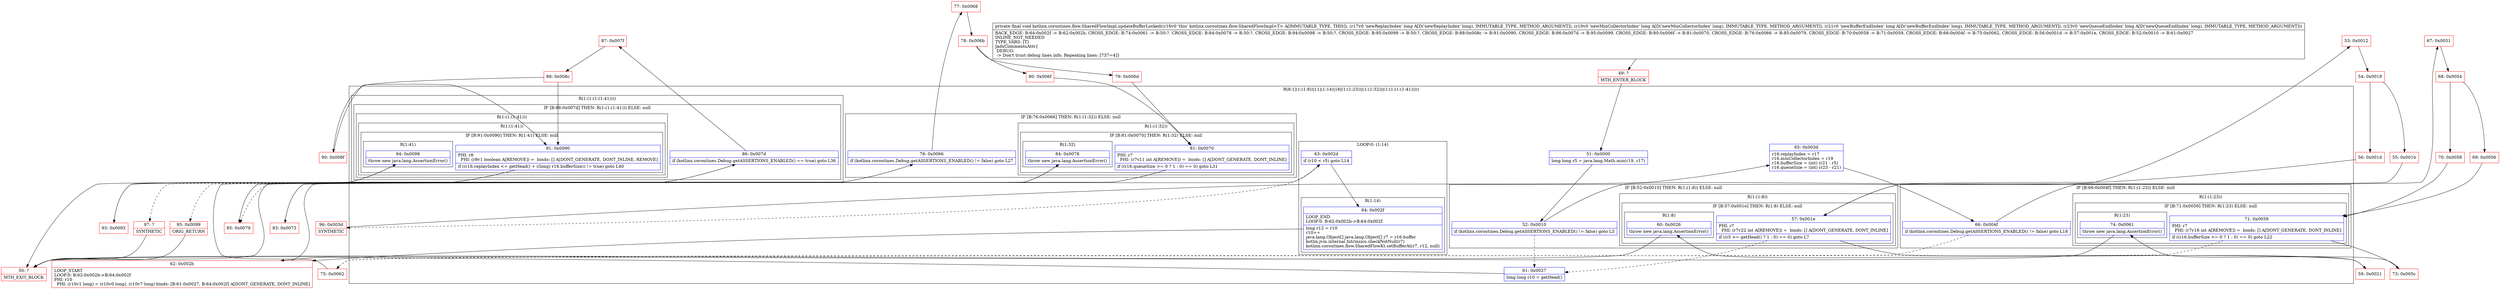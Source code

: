 digraph "CFG forkotlinx.coroutines.flow.SharedFlowImpl.updateBufferLocked(JJJJ)V" {
subgraph cluster_Region_619580309 {
label = "R(8:1|(1:(1:8))|11|(1:14)|16|(1:(1:23))|(1:(1:32))|(1:(1:(1:(1:41)))))";
node [shape=record,color=blue];
Node_51 [shape=record,label="{51\:\ 0x0000|long long r5 = java.lang.Math.min(r19, r17)\l}"];
subgraph cluster_IfRegion_1588727625 {
label = "IF [B:52:0x0010] THEN: R(1:(1:8)) ELSE: null";
node [shape=record,color=blue];
Node_52 [shape=record,label="{52\:\ 0x0010|if (kotlinx.coroutines.Debug.getASSERTIONS_ENABLED() != false) goto L3\l}"];
subgraph cluster_Region_1248966752 {
label = "R(1:(1:8))";
node [shape=record,color=blue];
subgraph cluster_IfRegion_205706547 {
label = "IF [B:57:0x001e] THEN: R(1:8) ELSE: null";
node [shape=record,color=blue];
Node_57 [shape=record,label="{57\:\ 0x001e|PHI: r7 \l  PHI: (r7v22 int A[REMOVE]) =  binds: [] A[DONT_GENERATE, DONT_INLINE]\l|if ((r5 \>= getHead() ? 1 : 0) == 0) goto L7\l}"];
subgraph cluster_Region_1277626428 {
label = "R(1:8)";
node [shape=record,color=blue];
Node_60 [shape=record,label="{60\:\ 0x0026|throw new java.lang.AssertionError()\l}"];
}
}
}
}
Node_61 [shape=record,label="{61\:\ 0x0027|long long r10 = getHead()\l}"];
subgraph cluster_LoopRegion_534343373 {
label = "LOOP:0: (1:14)";
node [shape=record,color=blue];
Node_63 [shape=record,label="{63\:\ 0x002d|if (r10 \< r5) goto L14\l}"];
subgraph cluster_Region_132894674 {
label = "R(1:14)";
node [shape=record,color=blue];
Node_64 [shape=record,label="{64\:\ 0x002f|LOOP_END\lLOOP:0: B:62:0x002b\-\>B:64:0x002f\l|long r12 = r10\lr10++\ljava.lang.Object[] java.lang.Object[] r7 = r16.buffer\lkotlin.jvm.internal.Intrinsics.checkNotNull(r7)\lkotlinx.coroutines.flow.SharedFlowKt.setBufferAt(r7, r12, null)\l}"];
}
}
Node_65 [shape=record,label="{65\:\ 0x003d|r16.replayIndex = r17\lr16.minCollectorIndex = r19\lr16.bufferSize = (int) (r21 \- r5)\lr16.queueSize = (int) (r23 \- r21)\l}"];
subgraph cluster_IfRegion_1453441179 {
label = "IF [B:66:0x004f] THEN: R(1:(1:23)) ELSE: null";
node [shape=record,color=blue];
Node_66 [shape=record,label="{66\:\ 0x004f|if (kotlinx.coroutines.Debug.getASSERTIONS_ENABLED() != false) goto L18\l}"];
subgraph cluster_Region_413619521 {
label = "R(1:(1:23))";
node [shape=record,color=blue];
subgraph cluster_IfRegion_1607621773 {
label = "IF [B:71:0x0059] THEN: R(1:23) ELSE: null";
node [shape=record,color=blue];
Node_71 [shape=record,label="{71\:\ 0x0059|PHI: r7 \l  PHI: (r7v16 int A[REMOVE]) =  binds: [] A[DONT_GENERATE, DONT_INLINE]\l|if ((r16.bufferSize \>= 0 ? 1 : 0) == 0) goto L22\l}"];
subgraph cluster_Region_725666211 {
label = "R(1:23)";
node [shape=record,color=blue];
Node_74 [shape=record,label="{74\:\ 0x0061|throw new java.lang.AssertionError()\l}"];
}
}
}
}
subgraph cluster_IfRegion_1933406536 {
label = "IF [B:76:0x0066] THEN: R(1:(1:32)) ELSE: null";
node [shape=record,color=blue];
Node_76 [shape=record,label="{76\:\ 0x0066|if (kotlinx.coroutines.Debug.getASSERTIONS_ENABLED() != false) goto L27\l}"];
subgraph cluster_Region_1360150323 {
label = "R(1:(1:32))";
node [shape=record,color=blue];
subgraph cluster_IfRegion_476653480 {
label = "IF [B:81:0x0070] THEN: R(1:32) ELSE: null";
node [shape=record,color=blue];
Node_81 [shape=record,label="{81\:\ 0x0070|PHI: r7 \l  PHI: (r7v11 int A[REMOVE]) =  binds: [] A[DONT_GENERATE, DONT_INLINE]\l|if ((r16.queueSize \>= 0 ? 1 : 0) == 0) goto L31\l}"];
subgraph cluster_Region_826927191 {
label = "R(1:32)";
node [shape=record,color=blue];
Node_84 [shape=record,label="{84\:\ 0x0078|throw new java.lang.AssertionError()\l}"];
}
}
}
}
subgraph cluster_Region_702969863 {
label = "R(1:(1:(1:(1:41))))";
node [shape=record,color=blue];
subgraph cluster_IfRegion_1766662575 {
label = "IF [B:86:0x007d] THEN: R(1:(1:(1:41))) ELSE: null";
node [shape=record,color=blue];
Node_86 [shape=record,label="{86\:\ 0x007d|if (kotlinx.coroutines.Debug.getASSERTIONS_ENABLED() == true) goto L36\l}"];
subgraph cluster_Region_1020006217 {
label = "R(1:(1:(1:41)))";
node [shape=record,color=blue];
subgraph cluster_Region_1111053271 {
label = "R(1:(1:41))";
node [shape=record,color=blue];
subgraph cluster_IfRegion_1485123031 {
label = "IF [B:91:0x0090] THEN: R(1:41) ELSE: null";
node [shape=record,color=blue];
Node_91 [shape=record,label="{91\:\ 0x0090|PHI: r8 \l  PHI: (r8v1 boolean A[REMOVE]) =  binds: [] A[DONT_GENERATE, DONT_INLINE, REMOVE]\l|if ((r16.replayIndex \<= getHead() + ((long) r16.bufferSize)) != true) goto L40\l}"];
subgraph cluster_Region_1480933169 {
label = "R(1:41)";
node [shape=record,color=blue];
Node_94 [shape=record,label="{94\:\ 0x0098|throw new java.lang.AssertionError()\l}"];
}
}
}
}
}
}
}
Node_49 [shape=record,color=red,label="{49\:\ ?|MTH_ENTER_BLOCK\l}"];
Node_53 [shape=record,color=red,label="{53\:\ 0x0012}"];
Node_54 [shape=record,color=red,label="{54\:\ 0x0019}"];
Node_55 [shape=record,color=red,label="{55\:\ 0x001b}"];
Node_59 [shape=record,color=red,label="{59\:\ 0x0021}"];
Node_50 [shape=record,color=red,label="{50\:\ ?|MTH_EXIT_BLOCK\l}"];
Node_56 [shape=record,color=red,label="{56\:\ 0x001d}"];
Node_62 [shape=record,color=red,label="{62\:\ 0x002b|LOOP_START\lLOOP:0: B:62:0x002b\-\>B:64:0x002f\lPHI: r10 \l  PHI: (r10v1 long) = (r10v0 long), (r10v7 long) binds: [B:61:0x0027, B:64:0x002f] A[DONT_GENERATE, DONT_INLINE]\l}"];
Node_96 [shape=record,color=red,label="{96\:\ 0x003d|SYNTHETIC\l}"];
Node_67 [shape=record,color=red,label="{67\:\ 0x0051}"];
Node_68 [shape=record,color=red,label="{68\:\ 0x0054}"];
Node_69 [shape=record,color=red,label="{69\:\ 0x0056}"];
Node_73 [shape=record,color=red,label="{73\:\ 0x005c}"];
Node_70 [shape=record,color=red,label="{70\:\ 0x0058}"];
Node_75 [shape=record,color=red,label="{75\:\ 0x0062}"];
Node_77 [shape=record,color=red,label="{77\:\ 0x0068}"];
Node_78 [shape=record,color=red,label="{78\:\ 0x006b}"];
Node_79 [shape=record,color=red,label="{79\:\ 0x006d}"];
Node_83 [shape=record,color=red,label="{83\:\ 0x0073}"];
Node_80 [shape=record,color=red,label="{80\:\ 0x006f}"];
Node_85 [shape=record,color=red,label="{85\:\ 0x0079}"];
Node_87 [shape=record,color=red,label="{87\:\ 0x007f}"];
Node_88 [shape=record,color=red,label="{88\:\ 0x008c}"];
Node_90 [shape=record,color=red,label="{90\:\ 0x008f}"];
Node_93 [shape=record,color=red,label="{93\:\ 0x0093}"];
Node_97 [shape=record,color=red,label="{97\:\ ?|SYNTHETIC\l}"];
Node_95 [shape=record,color=red,label="{95\:\ 0x0099|ORIG_RETURN\l}"];
MethodNode[shape=record,label="{private final void kotlinx.coroutines.flow.SharedFlowImpl.updateBufferLocked((r16v0 'this' kotlinx.coroutines.flow.SharedFlowImpl\<T\> A[IMMUTABLE_TYPE, THIS]), (r17v0 'newReplayIndex' long A[D('newReplayIndex' long), IMMUTABLE_TYPE, METHOD_ARGUMENT]), (r19v0 'newMinCollectorIndex' long A[D('newMinCollectorIndex' long), IMMUTABLE_TYPE, METHOD_ARGUMENT]), (r21v0 'newBufferEndIndex' long A[D('newBufferEndIndex' long), IMMUTABLE_TYPE, METHOD_ARGUMENT]), (r23v0 'newQueueEndIndex' long A[D('newQueueEndIndex' long), IMMUTABLE_TYPE, METHOD_ARGUMENT]))  | BACK_EDGE: B:64:0x002f \-\> B:62:0x002b, CROSS_EDGE: B:74:0x0061 \-\> B:50:?, CROSS_EDGE: B:84:0x0078 \-\> B:50:?, CROSS_EDGE: B:94:0x0098 \-\> B:50:?, CROSS_EDGE: B:95:0x0099 \-\> B:50:?, CROSS_EDGE: B:88:0x008c \-\> B:91:0x0090, CROSS_EDGE: B:86:0x007d \-\> B:95:0x0099, CROSS_EDGE: B:80:0x006f \-\> B:81:0x0070, CROSS_EDGE: B:76:0x0066 \-\> B:85:0x0079, CROSS_EDGE: B:70:0x0058 \-\> B:71:0x0059, CROSS_EDGE: B:66:0x004f \-\> B:75:0x0062, CROSS_EDGE: B:56:0x001d \-\> B:57:0x001e, CROSS_EDGE: B:52:0x0010 \-\> B:61:0x0027\lINLINE_NOT_NEEDED\lTYPE_VARS: [T]\lJadxCommentsAttr\{\l DEBUG: \l \-\> Don't trust debug lines info. Repeating lines: [737=4]\}\l}"];
MethodNode -> Node_49;Node_51 -> Node_52;
Node_52 -> Node_53;
Node_52 -> Node_61[style=dashed];
Node_57 -> Node_59;
Node_57 -> Node_61[style=dashed];
Node_60 -> Node_50;
Node_61 -> Node_62;
Node_63 -> Node_64;
Node_63 -> Node_96[style=dashed];
Node_64 -> Node_62;
Node_65 -> Node_66;
Node_66 -> Node_67;
Node_66 -> Node_75[style=dashed];
Node_71 -> Node_73;
Node_71 -> Node_75[style=dashed];
Node_74 -> Node_50;
Node_76 -> Node_77;
Node_76 -> Node_85[style=dashed];
Node_81 -> Node_83;
Node_81 -> Node_85[style=dashed];
Node_84 -> Node_50;
Node_86 -> Node_87;
Node_86 -> Node_95[style=dashed];
Node_91 -> Node_93;
Node_91 -> Node_97[style=dashed];
Node_94 -> Node_50;
Node_49 -> Node_51;
Node_53 -> Node_54;
Node_54 -> Node_55;
Node_54 -> Node_56;
Node_55 -> Node_57;
Node_59 -> Node_60;
Node_56 -> Node_57;
Node_62 -> Node_63;
Node_96 -> Node_65;
Node_67 -> Node_68;
Node_68 -> Node_69;
Node_68 -> Node_70;
Node_69 -> Node_71;
Node_73 -> Node_74;
Node_70 -> Node_71;
Node_75 -> Node_76;
Node_77 -> Node_78;
Node_78 -> Node_79;
Node_78 -> Node_80;
Node_79 -> Node_81;
Node_83 -> Node_84;
Node_80 -> Node_81;
Node_85 -> Node_86;
Node_87 -> Node_88;
Node_88 -> Node_90;
Node_88 -> Node_91;
Node_90 -> Node_91;
Node_93 -> Node_94;
Node_97 -> Node_50;
Node_95 -> Node_50;
}

